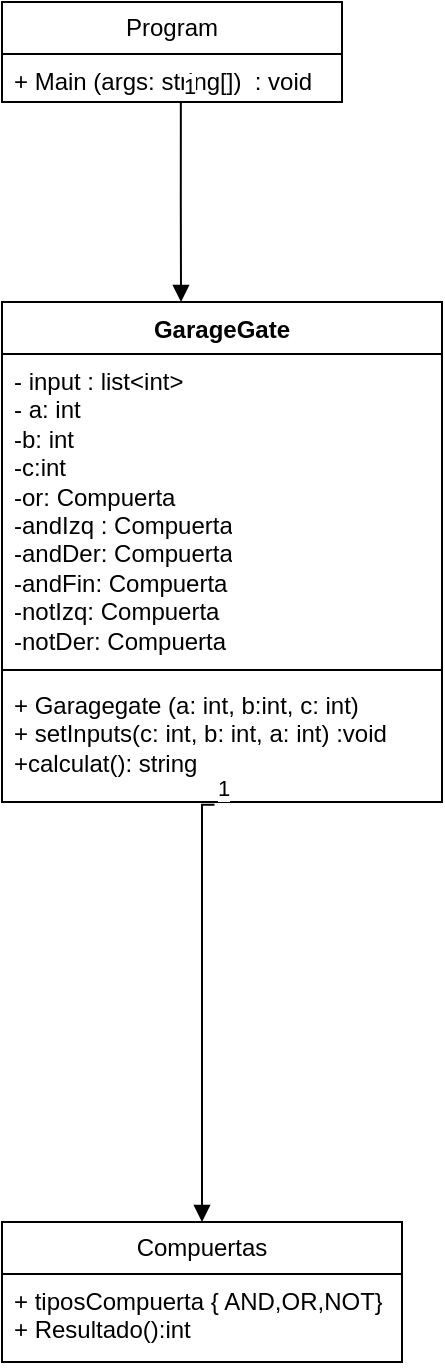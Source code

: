 <mxfile version="28.2.5">
  <diagram name="Page-1" id="lMIJFM6bcJdYps1cZq6z">
    <mxGraphModel dx="1489" dy="803" grid="1" gridSize="10" guides="1" tooltips="1" connect="1" arrows="1" fold="1" page="1" pageScale="1" pageWidth="850" pageHeight="1100" math="0" shadow="0">
      <root>
        <mxCell id="0" />
        <mxCell id="1" parent="0" />
        <mxCell id="5YvgKLBLuCoVQpodmqgO-10" value="GarageGate" style="swimlane;fontStyle=1;align=center;verticalAlign=top;childLayout=stackLayout;horizontal=1;startSize=26;horizontalStack=0;resizeParent=1;resizeParentMax=0;resizeLast=0;collapsible=1;marginBottom=0;whiteSpace=wrap;html=1;" parent="1" vertex="1">
          <mxGeometry x="120" y="260" width="220" height="250" as="geometry" />
        </mxCell>
        <mxCell id="5YvgKLBLuCoVQpodmqgO-11" value="- input : list&amp;lt;int&amp;gt;&lt;div&gt;- a: int&lt;/div&gt;&lt;div&gt;-b: int&lt;/div&gt;&lt;div&gt;-c:int&lt;/div&gt;&lt;div&gt;-or: Compuerta&lt;/div&gt;&lt;div&gt;-andIzq : Compuerta&lt;/div&gt;&lt;div&gt;-andDer: Compuerta&lt;/div&gt;&lt;div&gt;-andFin: Compuerta&lt;/div&gt;&lt;div&gt;-notIzq: Compuerta&lt;/div&gt;&lt;div&gt;-notDer: Compuerta&lt;/div&gt;" style="text;strokeColor=none;fillColor=none;align=left;verticalAlign=top;spacingLeft=4;spacingRight=4;overflow=hidden;rotatable=0;points=[[0,0.5],[1,0.5]];portConstraint=eastwest;whiteSpace=wrap;html=1;" parent="5YvgKLBLuCoVQpodmqgO-10" vertex="1">
          <mxGeometry y="26" width="220" height="154" as="geometry" />
        </mxCell>
        <mxCell id="5YvgKLBLuCoVQpodmqgO-12" value="" style="line;strokeWidth=1;fillColor=none;align=left;verticalAlign=middle;spacingTop=-1;spacingLeft=3;spacingRight=3;rotatable=0;labelPosition=right;points=[];portConstraint=eastwest;strokeColor=inherit;" parent="5YvgKLBLuCoVQpodmqgO-10" vertex="1">
          <mxGeometry y="180" width="220" height="8" as="geometry" />
        </mxCell>
        <mxCell id="5YvgKLBLuCoVQpodmqgO-13" value="+ Garagegate (a: int, b:int, c: int)&lt;div&gt;+ setInputs(c: int, b: int, a: int) :void&lt;/div&gt;&lt;div&gt;+calculat(): string&lt;/div&gt;" style="text;strokeColor=none;fillColor=none;align=left;verticalAlign=top;spacingLeft=4;spacingRight=4;overflow=hidden;rotatable=0;points=[[0,0.5],[1,0.5]];portConstraint=eastwest;whiteSpace=wrap;html=1;" parent="5YvgKLBLuCoVQpodmqgO-10" vertex="1">
          <mxGeometry y="188" width="220" height="62" as="geometry" />
        </mxCell>
        <mxCell id="SEWLyKoUKugrVS11l3xI-1" value="Program" style="swimlane;fontStyle=0;childLayout=stackLayout;horizontal=1;startSize=26;fillColor=none;horizontalStack=0;resizeParent=1;resizeParentMax=0;resizeLast=0;collapsible=1;marginBottom=0;whiteSpace=wrap;html=1;" vertex="1" parent="1">
          <mxGeometry x="120" y="110" width="170" height="50" as="geometry" />
        </mxCell>
        <mxCell id="SEWLyKoUKugrVS11l3xI-2" value="+ Main (args: string[])&amp;nbsp; : void" style="text;strokeColor=none;fillColor=none;align=left;verticalAlign=top;spacingLeft=4;spacingRight=4;overflow=hidden;rotatable=0;points=[[0,0.5],[1,0.5]];portConstraint=eastwest;whiteSpace=wrap;html=1;" vertex="1" parent="SEWLyKoUKugrVS11l3xI-1">
          <mxGeometry y="26" width="170" height="24" as="geometry" />
        </mxCell>
        <mxCell id="SEWLyKoUKugrVS11l3xI-6" value="" style="endArrow=block;endFill=1;html=1;edgeStyle=orthogonalEdgeStyle;align=left;verticalAlign=top;rounded=0;exitX=0.526;exitY=1.008;exitDx=0;exitDy=0;exitPerimeter=0;" edge="1" parent="1" source="SEWLyKoUKugrVS11l3xI-2">
          <mxGeometry x="-1" relative="1" as="geometry">
            <mxPoint x="199.5" y="170" as="sourcePoint" />
            <mxPoint x="209.5" y="260" as="targetPoint" />
          </mxGeometry>
        </mxCell>
        <mxCell id="SEWLyKoUKugrVS11l3xI-7" value="1" style="edgeLabel;resizable=0;html=1;align=left;verticalAlign=bottom;" connectable="0" vertex="1" parent="SEWLyKoUKugrVS11l3xI-6">
          <mxGeometry x="-1" relative="1" as="geometry" />
        </mxCell>
        <mxCell id="SEWLyKoUKugrVS11l3xI-8" value="" style="endArrow=block;endFill=1;html=1;edgeStyle=orthogonalEdgeStyle;align=left;verticalAlign=top;rounded=0;entryX=0.5;entryY=0;entryDx=0;entryDy=0;exitX=0.483;exitY=1.023;exitDx=0;exitDy=0;exitPerimeter=0;" edge="1" parent="1" source="5YvgKLBLuCoVQpodmqgO-13" target="SEWLyKoUKugrVS11l3xI-10">
          <mxGeometry x="-1" relative="1" as="geometry">
            <mxPoint x="120" y="550" as="sourcePoint" />
            <mxPoint x="280" y="560" as="targetPoint" />
            <Array as="points">
              <mxPoint x="220" y="511" />
            </Array>
          </mxGeometry>
        </mxCell>
        <mxCell id="SEWLyKoUKugrVS11l3xI-9" value="1" style="edgeLabel;resizable=0;html=1;align=left;verticalAlign=bottom;" connectable="0" vertex="1" parent="SEWLyKoUKugrVS11l3xI-8">
          <mxGeometry x="-1" relative="1" as="geometry" />
        </mxCell>
        <mxCell id="SEWLyKoUKugrVS11l3xI-10" value="Compuertas" style="swimlane;fontStyle=0;childLayout=stackLayout;horizontal=1;startSize=26;fillColor=none;horizontalStack=0;resizeParent=1;resizeParentMax=0;resizeLast=0;collapsible=1;marginBottom=0;whiteSpace=wrap;html=1;" vertex="1" parent="1">
          <mxGeometry x="120" y="720" width="200" height="70" as="geometry" />
        </mxCell>
        <mxCell id="SEWLyKoUKugrVS11l3xI-11" value="+ tiposCompuerta { AND,OR,NOT}&lt;div&gt;+ Resultado():int&lt;/div&gt;" style="text;strokeColor=none;fillColor=none;align=left;verticalAlign=top;spacingLeft=4;spacingRight=4;overflow=hidden;rotatable=0;points=[[0,0.5],[1,0.5]];portConstraint=eastwest;whiteSpace=wrap;html=1;" vertex="1" parent="SEWLyKoUKugrVS11l3xI-10">
          <mxGeometry y="26" width="200" height="44" as="geometry" />
        </mxCell>
      </root>
    </mxGraphModel>
  </diagram>
</mxfile>
